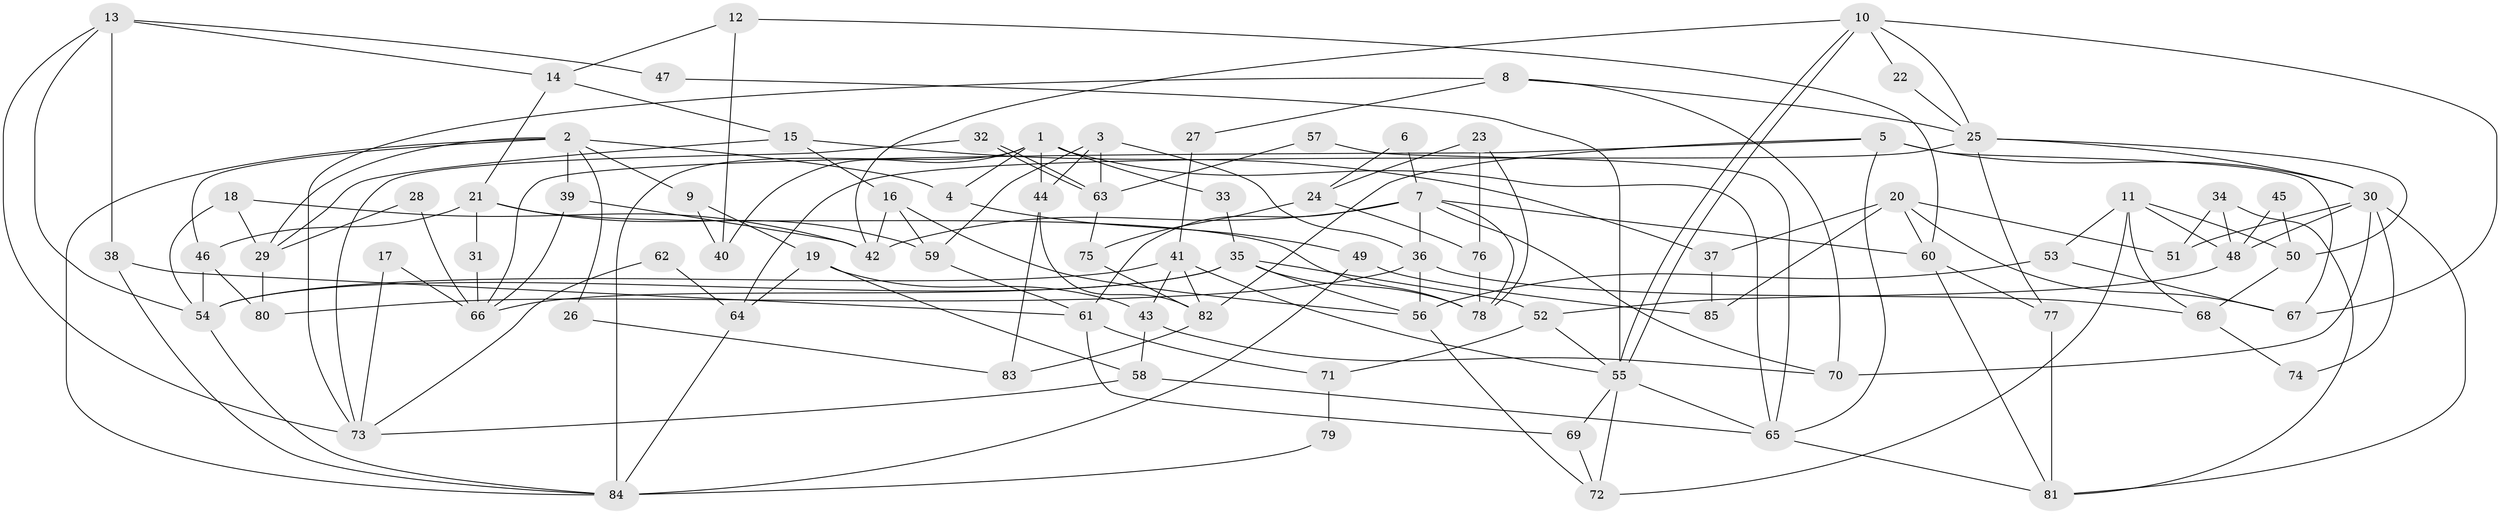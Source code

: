 // Generated by graph-tools (version 1.1) at 2025/01/03/09/25 03:01:57]
// undirected, 85 vertices, 170 edges
graph export_dot {
graph [start="1"]
  node [color=gray90,style=filled];
  1;
  2;
  3;
  4;
  5;
  6;
  7;
  8;
  9;
  10;
  11;
  12;
  13;
  14;
  15;
  16;
  17;
  18;
  19;
  20;
  21;
  22;
  23;
  24;
  25;
  26;
  27;
  28;
  29;
  30;
  31;
  32;
  33;
  34;
  35;
  36;
  37;
  38;
  39;
  40;
  41;
  42;
  43;
  44;
  45;
  46;
  47;
  48;
  49;
  50;
  51;
  52;
  53;
  54;
  55;
  56;
  57;
  58;
  59;
  60;
  61;
  62;
  63;
  64;
  65;
  66;
  67;
  68;
  69;
  70;
  71;
  72;
  73;
  74;
  75;
  76;
  77;
  78;
  79;
  80;
  81;
  82;
  83;
  84;
  85;
  1 -- 65;
  1 -- 84;
  1 -- 4;
  1 -- 33;
  1 -- 40;
  1 -- 44;
  2 -- 39;
  2 -- 29;
  2 -- 4;
  2 -- 9;
  2 -- 26;
  2 -- 46;
  2 -- 84;
  3 -- 36;
  3 -- 59;
  3 -- 44;
  3 -- 63;
  4 -- 49;
  5 -- 67;
  5 -- 65;
  5 -- 30;
  5 -- 66;
  5 -- 82;
  6 -- 24;
  6 -- 7;
  7 -- 36;
  7 -- 60;
  7 -- 42;
  7 -- 61;
  7 -- 70;
  7 -- 78;
  8 -- 70;
  8 -- 25;
  8 -- 27;
  8 -- 73;
  9 -- 19;
  9 -- 40;
  10 -- 25;
  10 -- 55;
  10 -- 55;
  10 -- 22;
  10 -- 42;
  10 -- 67;
  11 -- 48;
  11 -- 72;
  11 -- 50;
  11 -- 53;
  11 -- 68;
  12 -- 60;
  12 -- 40;
  12 -- 14;
  13 -- 38;
  13 -- 14;
  13 -- 47;
  13 -- 54;
  13 -- 73;
  14 -- 21;
  14 -- 15;
  15 -- 16;
  15 -- 29;
  15 -- 37;
  16 -- 42;
  16 -- 56;
  16 -- 59;
  17 -- 73;
  17 -- 66;
  18 -- 42;
  18 -- 54;
  18 -- 29;
  19 -- 43;
  19 -- 58;
  19 -- 64;
  20 -- 67;
  20 -- 85;
  20 -- 37;
  20 -- 51;
  20 -- 60;
  21 -- 46;
  21 -- 59;
  21 -- 31;
  21 -- 78;
  22 -- 25;
  23 -- 78;
  23 -- 24;
  23 -- 76;
  24 -- 75;
  24 -- 76;
  25 -- 64;
  25 -- 30;
  25 -- 50;
  25 -- 77;
  26 -- 83;
  27 -- 41;
  28 -- 29;
  28 -- 66;
  29 -- 80;
  30 -- 81;
  30 -- 48;
  30 -- 51;
  30 -- 70;
  30 -- 74;
  31 -- 66;
  32 -- 73;
  32 -- 63;
  32 -- 63;
  33 -- 35;
  34 -- 51;
  34 -- 48;
  34 -- 81;
  35 -- 54;
  35 -- 78;
  35 -- 52;
  35 -- 56;
  35 -- 66;
  36 -- 80;
  36 -- 68;
  36 -- 56;
  37 -- 85;
  38 -- 84;
  38 -- 61;
  39 -- 42;
  39 -- 66;
  41 -- 55;
  41 -- 82;
  41 -- 43;
  41 -- 54;
  43 -- 70;
  43 -- 58;
  44 -- 82;
  44 -- 83;
  45 -- 50;
  45 -- 48;
  46 -- 54;
  46 -- 80;
  47 -- 55;
  48 -- 52;
  49 -- 84;
  49 -- 85;
  50 -- 68;
  52 -- 55;
  52 -- 71;
  53 -- 56;
  53 -- 67;
  54 -- 84;
  55 -- 65;
  55 -- 69;
  55 -- 72;
  56 -- 72;
  57 -- 63;
  57 -- 65;
  58 -- 73;
  58 -- 65;
  59 -- 61;
  60 -- 77;
  60 -- 81;
  61 -- 69;
  61 -- 71;
  62 -- 64;
  62 -- 73;
  63 -- 75;
  64 -- 84;
  65 -- 81;
  68 -- 74;
  69 -- 72;
  71 -- 79;
  75 -- 82;
  76 -- 78;
  77 -- 81;
  79 -- 84;
  82 -- 83;
}

